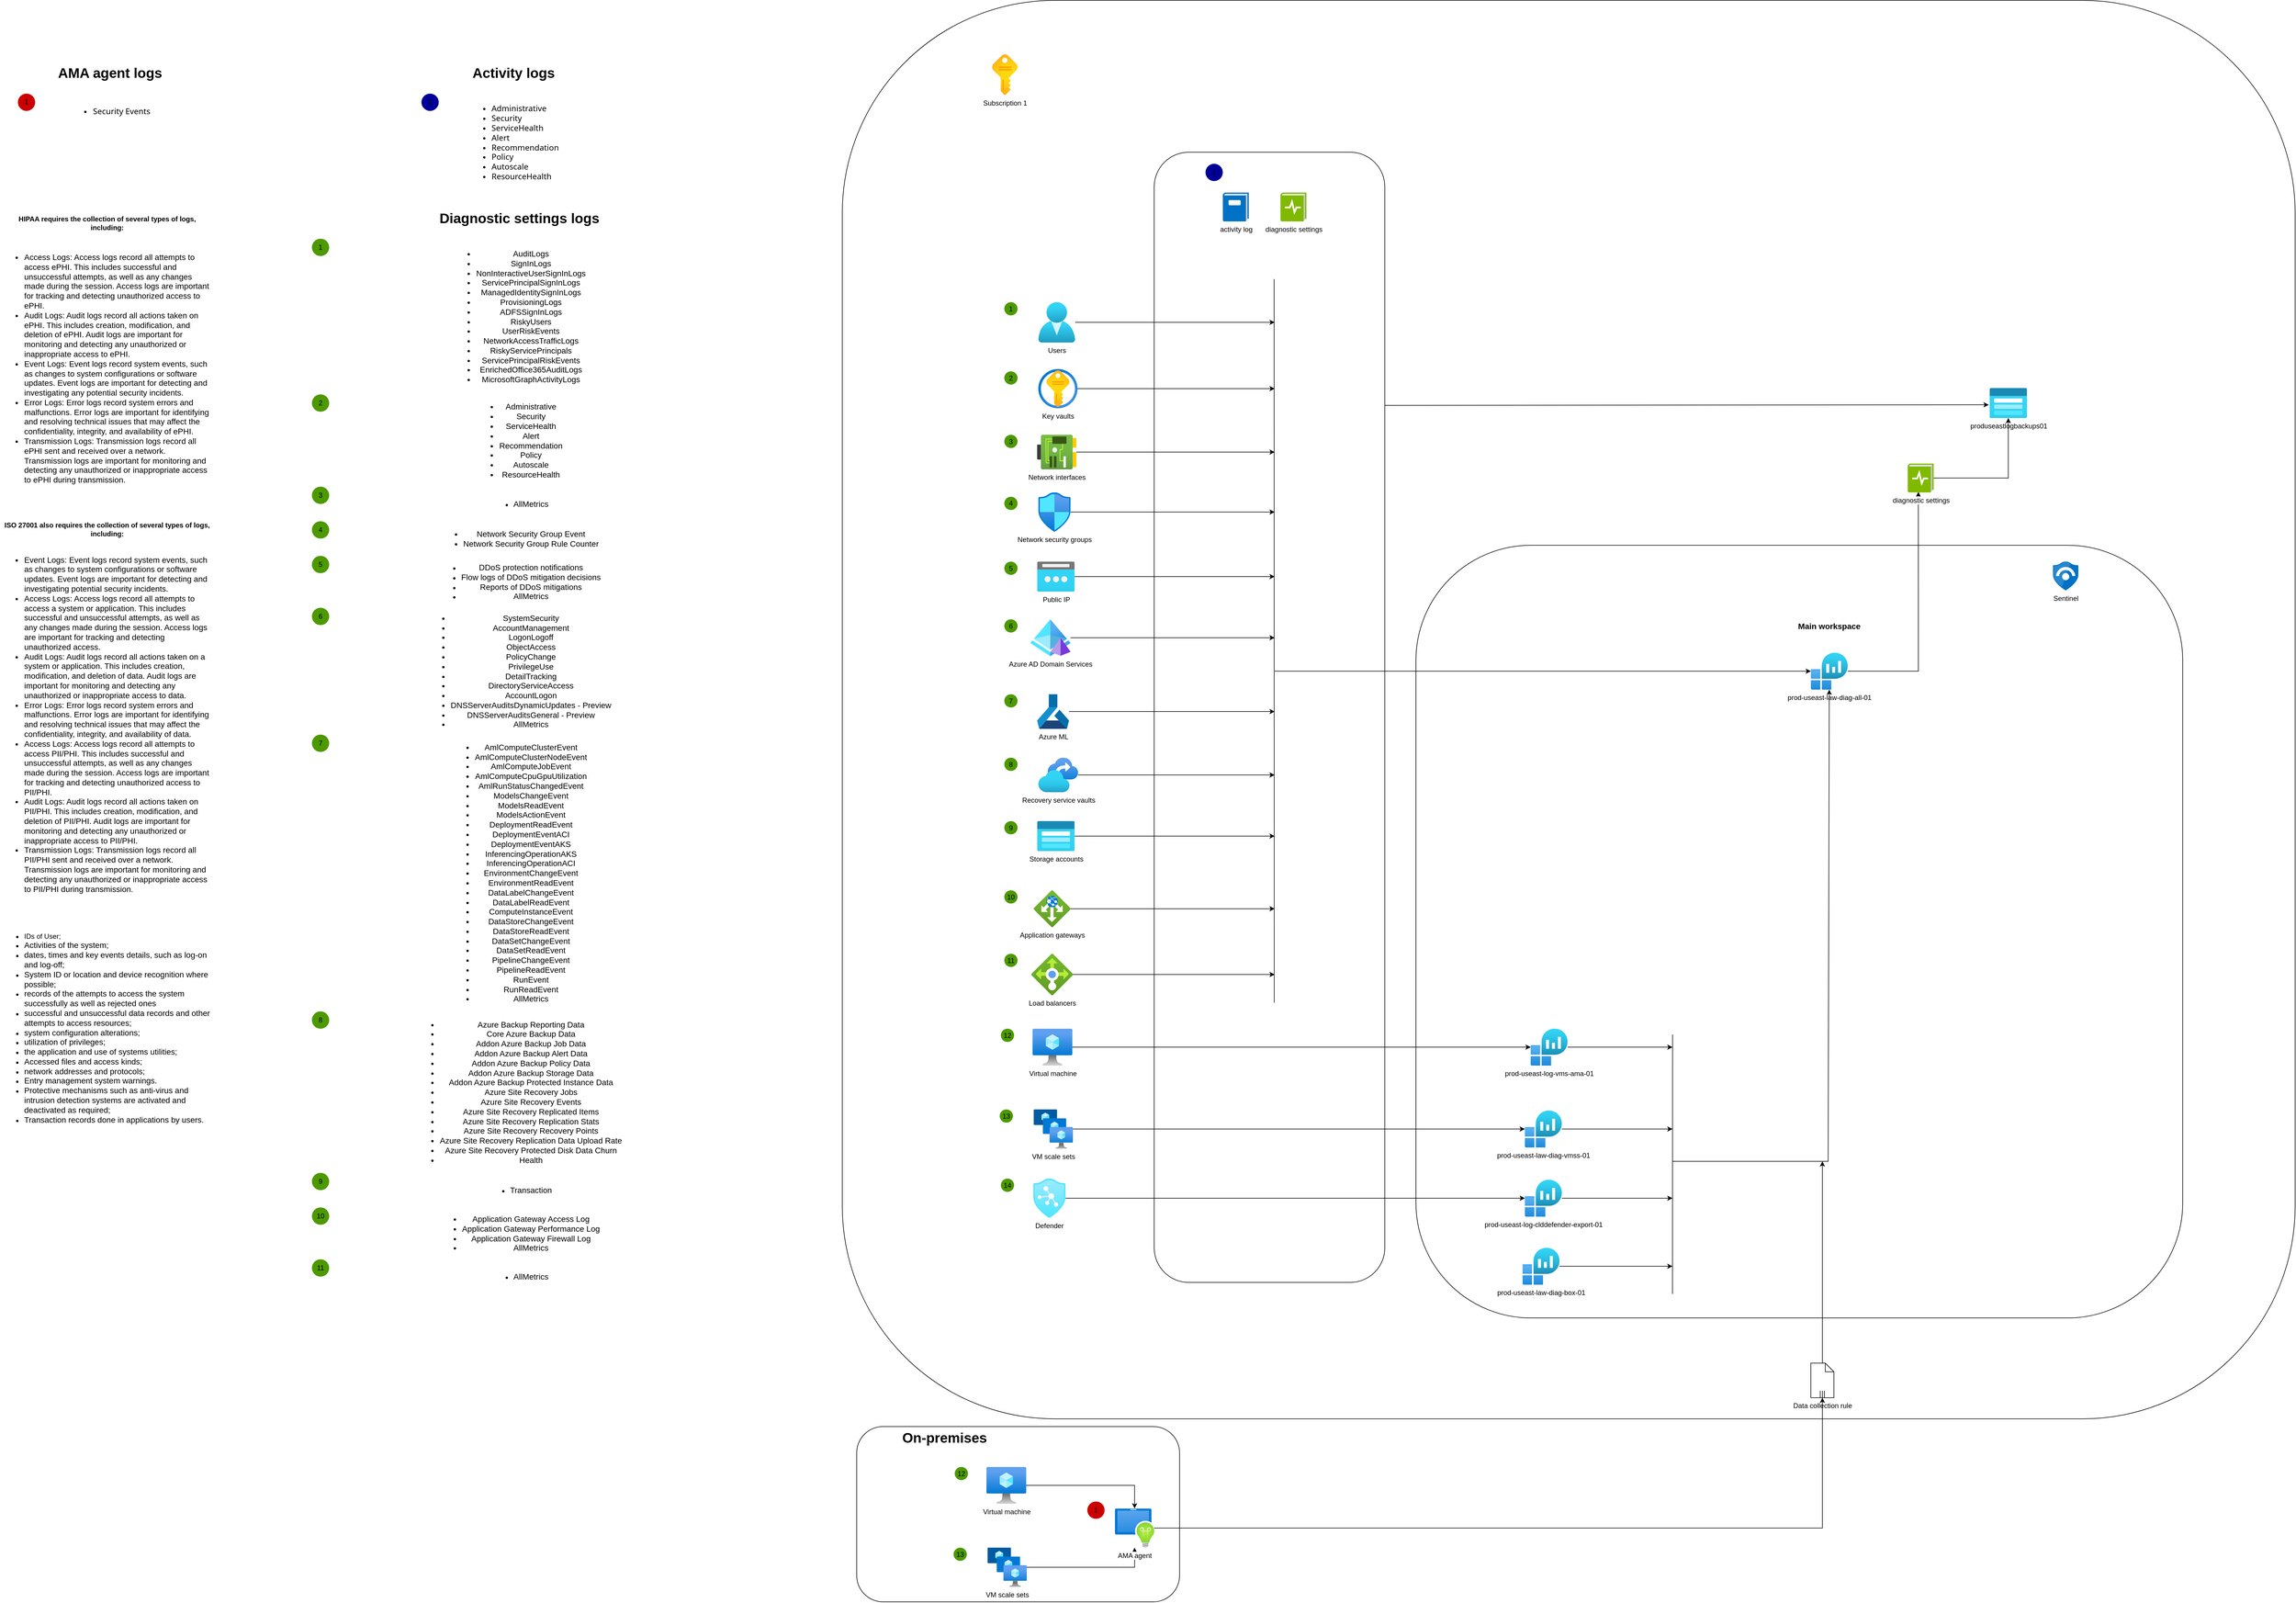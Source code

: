 <mxfile compressed="true" version="21.5.2" type="github"><diagram name="Page-1" id="dkmab9GLrClfwDP9RH8d"><mxGraphModel dx="9651" dy="5359" grid="1" gridSize="10" guides="1" tooltips="1" connect="1" arrows="1" fold="1" page="1" pageScale="1" pageWidth="827" pageHeight="1169" math="0" shadow="0"><root><mxCell id="0"/><mxCell id="1" parent="0"/><mxCell id="lK_kKArGwj4I3FMrGu4r-29" value="" style="rounded=1;whiteSpace=wrap;html=1;labelBackgroundColor=default;" parent="1" vertex="1"><mxGeometry x="-630" y="-643.33" width="2520" height="2460" as="geometry"/></mxCell><mxCell id="YYMGJmgsyo3d97nf6pvL-22" value="" style="rounded=1;whiteSpace=wrap;html=1;labelBackgroundColor=default;" vertex="1" parent="1"><mxGeometry x="-89" y="-380" width="400" height="1960" as="geometry"/></mxCell><mxCell id="YYMGJmgsyo3d97nf6pvL-21" value="" style="rounded=1;whiteSpace=wrap;html=1;labelBackgroundColor=default;" vertex="1" parent="1"><mxGeometry x="365" y="301.67" width="1330" height="1340" as="geometry"/></mxCell><mxCell id="X6pGdibxIXQgzbIz9SDd-47" value="" style="rounded=1;whiteSpace=wrap;html=1;labelBackgroundColor=default;" parent="1" vertex="1"><mxGeometry x="-605" y="1830" width="560" height="304" as="geometry"/></mxCell><mxCell id="X6pGdibxIXQgzbIz9SDd-61" value="" style="rounded=0;whiteSpace=wrap;html=1;strokeColor=#FFFFFF;labelBackgroundColor=default;" parent="1" vertex="1"><mxGeometry x="-2090" y="251.67" width="370" height="670" as="geometry"/></mxCell><mxCell id="X6pGdibxIXQgzbIz9SDd-63" value="&lt;ul style=&quot;text-align: start; outline: none !important; font-size: 14px;&quot; class=&quot;&quot; data-bind=&quot;foreach: data.availableCategories, visible: data.summaryOptions.isShoeBoxV2()&quot;&gt;&lt;li style=&quot;outline: none !important;&quot;&gt;&lt;span style=&quot;background-color: initial;&quot;&gt;Event Logs: Event logs record system events, such as changes to system configurations or software updates. Event logs are important for detecting and investigating potential security incidents.&lt;/span&gt;&lt;br&gt;&lt;/li&gt;&lt;li style=&quot;outline: none !important;&quot;&gt;&lt;span style=&quot;&quot;&gt;Access Logs: Access logs record all attempts to access a system or application. This includes successful and unsuccessful attempts, as well as any changes made during the session. Access logs are important for tracking and detecting unauthorized access.&lt;/span&gt;&lt;/li&gt;&lt;li style=&quot;outline: none !important;&quot;&gt;&lt;span style=&quot;&quot;&gt;Audit Logs: Audit logs record all actions taken on a system or application. This includes creation, modification, and deletion of data. Audit logs are important for monitoring and detecting any unauthorized or inappropriate access to data.&lt;/span&gt;&lt;/li&gt;&lt;li style=&quot;outline: none !important;&quot;&gt;&lt;span style=&quot;&quot;&gt;Error Logs: Error logs record system errors and malfunctions. Error logs are important for identifying and resolving technical issues that may affect the confidentiality, integrity, and availability of data.&lt;/span&gt;&lt;/li&gt;&lt;li style=&quot;outline: none !important;&quot;&gt;&lt;span style=&quot;&quot;&gt;Access Logs: Access logs record all attempts to access PII/PHI. This includes successful and unsuccessful attempts, as well as any changes made during the session. Access logs are important for tracking and detecting unauthorized access to PII/PHI.&lt;/span&gt;&lt;/li&gt;&lt;li style=&quot;outline: none !important;&quot;&gt;&lt;span style=&quot;&quot;&gt;Audit Logs: Audit logs record all actions taken on PII/PHI. This includes creation, modification, and deletion of PII/PHI. Audit logs are important for monitoring and detecting any unauthorized or inappropriate access to PII/PHI.&lt;/span&gt;&lt;/li&gt;&lt;li style=&quot;outline: none !important;&quot;&gt;&lt;span style=&quot;&quot;&gt;Transmission Logs: Transmission logs record all PII/PHI sent and received over a network. Transmission logs are important for monitoring and detecting any unauthorized or inappropriate access to PII/PHI during transmission.&lt;/span&gt;&lt;/li&gt;&lt;/ul&gt;" style="text;html=1;strokeColor=none;fillColor=none;align=center;verticalAlign=middle;whiteSpace=wrap;rounded=0;labelBackgroundColor=none;fontColor=default;" parent="1" vertex="1"><mxGeometry x="-2090" y="301.67" width="370" height="620" as="geometry"/></mxCell><mxCell id="X6pGdibxIXQgzbIz9SDd-66" value="" style="rounded=0;whiteSpace=wrap;html=1;strokeColor=#FFFFFF;labelBackgroundColor=default;" parent="1" vertex="1"><mxGeometry x="-2090" y="941.67" width="370" height="380" as="geometry"/></mxCell><mxCell id="X6pGdibxIXQgzbIz9SDd-68" value="&lt;div style=&quot;text-align: left;&quot;&gt;&lt;br&gt;&lt;/div&gt;&lt;ul style=&quot;text-align: start; outline: none !important;&quot; class=&quot;&quot; data-bind=&quot;foreach: data.availableCategories, visible: data.summaryOptions.isShoeBoxV2()&quot;&gt;&lt;li style=&quot;outline: none !important;&quot;&gt;IDs of User;&lt;/li&gt;&lt;li style=&quot;outline: none !important;&quot;&gt;&lt;span style=&quot;font-size: 14px;&quot;&gt;Activities of the system;&lt;/span&gt;&lt;/li&gt;&lt;li style=&quot;outline: none !important;&quot;&gt;&lt;span style=&quot;font-size: 14px;&quot;&gt;dates, times and key events details, such as log-on and log-off;&lt;/span&gt;&lt;/li&gt;&lt;li style=&quot;outline: none !important;&quot;&gt;&lt;span style=&quot;font-size: 14px;&quot;&gt;System ID or location and device recognition where possible;&lt;/span&gt;&lt;/li&gt;&lt;li style=&quot;outline: none !important;&quot;&gt;&lt;span style=&quot;font-size: 14px;&quot;&gt;records of the attempts to access the system successfully as well as rejected ones&lt;/span&gt;&lt;/li&gt;&lt;li style=&quot;outline: none !important;&quot;&gt;&lt;span style=&quot;font-size: 14px;&quot;&gt;successful and unsuccessful data records and other attempts to access resources;&lt;/span&gt;&lt;/li&gt;&lt;li style=&quot;outline: none !important;&quot;&gt;&lt;span style=&quot;font-size: 14px;&quot;&gt;system configuration alterations;&lt;/span&gt;&lt;/li&gt;&lt;li style=&quot;outline: none !important;&quot;&gt;&lt;span style=&quot;font-size: 14px;&quot;&gt;utilization of privileges;&lt;/span&gt;&lt;/li&gt;&lt;li style=&quot;outline: none !important;&quot;&gt;&lt;span style=&quot;font-size: 14px;&quot;&gt;the application and use of systems utilities;&lt;/span&gt;&lt;/li&gt;&lt;li style=&quot;outline: none !important;&quot;&gt;&lt;span style=&quot;font-size: 14px;&quot;&gt;Accessed files and access kinds;&lt;/span&gt;&lt;/li&gt;&lt;li style=&quot;outline: none !important;&quot;&gt;&lt;span style=&quot;font-size: 14px;&quot;&gt;network addresses and protocols;&lt;/span&gt;&lt;/li&gt;&lt;li style=&quot;outline: none !important;&quot;&gt;&lt;span style=&quot;font-size: 14px;&quot;&gt;Entry management system warnings.&lt;/span&gt;&lt;/li&gt;&lt;li style=&quot;outline: none !important;&quot;&gt;&lt;span style=&quot;font-size: 14px;&quot;&gt;Protective mechanisms such as anti-virus and intrusion detection systems are activated and deactivated as required;&lt;/span&gt;&lt;/li&gt;&lt;li style=&quot;outline: none !important;&quot;&gt;&lt;span style=&quot;font-size: 14px;&quot;&gt;Transaction records done in applications by users.&lt;/span&gt;&lt;/li&gt;&lt;/ul&gt;" style="text;html=1;strokeColor=none;fillColor=none;align=center;verticalAlign=middle;whiteSpace=wrap;rounded=0;labelBackgroundColor=none;fontColor=default;" parent="1" vertex="1"><mxGeometry x="-2090" y="941.67" width="370" height="380" as="geometry"/></mxCell><mxCell id="YYMGJmgsyo3d97nf6pvL-27" style="edgeStyle=orthogonalEdgeStyle;rounded=0;orthogonalLoop=1;jettySize=auto;html=1;" edge="1" parent="1" source="lK_kKArGwj4I3FMrGu4r-1"><mxGeometry relative="1" as="geometry"><mxPoint x="810" y="1314" as="targetPoint"/></mxGeometry></mxCell><mxCell id="lK_kKArGwj4I3FMrGu4r-1" value="prod-useast-law-diag-vmss-01" style="image;aspect=fixed;html=1;points=[];align=center;fontSize=12;image=img/lib/azure2/analytics/Log_Analytics_Workspaces.svg;" parent="1" vertex="1"><mxGeometry x="554" y="1282" width="64" height="64" as="geometry"/></mxCell><mxCell id="YYMGJmgsyo3d97nf6pvL-29" style="edgeStyle=orthogonalEdgeStyle;rounded=0;orthogonalLoop=1;jettySize=auto;html=1;" edge="1" parent="1" source="lK_kKArGwj4I3FMrGu4r-2"><mxGeometry relative="1" as="geometry"><mxPoint x="810" y="1552.0" as="targetPoint"/></mxGeometry></mxCell><mxCell id="lK_kKArGwj4I3FMrGu4r-2" value="prod-useast-law-diag-box-01" style="image;aspect=fixed;html=1;points=[];align=center;fontSize=12;image=img/lib/azure2/analytics/Log_Analytics_Workspaces.svg;" parent="1" vertex="1"><mxGeometry x="550" y="1520" width="64" height="64" as="geometry"/></mxCell><mxCell id="YYMGJmgsyo3d97nf6pvL-47" style="edgeStyle=orthogonalEdgeStyle;rounded=0;orthogonalLoop=1;jettySize=auto;html=1;entryX=0.41;entryY=0.98;entryDx=0;entryDy=0;entryPerimeter=0;" edge="1" parent="1" source="lK_kKArGwj4I3FMrGu4r-3" target="lK_kKArGwj4I3FMrGu4r-12"><mxGeometry relative="1" as="geometry"/></mxCell><mxCell id="lK_kKArGwj4I3FMrGu4r-3" value="prod-useast-law-diag-all-01" style="image;aspect=fixed;html=1;points=[];align=center;fontSize=12;image=img/lib/azure2/analytics/Log_Analytics_Workspaces.svg;" parent="1" vertex="1"><mxGeometry x="1050" y="488" width="64" height="64" as="geometry"/></mxCell><mxCell id="YYMGJmgsyo3d97nf6pvL-28" style="edgeStyle=orthogonalEdgeStyle;rounded=0;orthogonalLoop=1;jettySize=auto;html=1;" edge="1" parent="1" source="lK_kKArGwj4I3FMrGu4r-4"><mxGeometry relative="1" as="geometry"><mxPoint x="810" y="1434" as="targetPoint"/></mxGeometry></mxCell><mxCell id="lK_kKArGwj4I3FMrGu4r-4" value="prod-useast-log-clddefender-export-01" style="image;aspect=fixed;html=1;points=[];align=center;fontSize=12;image=img/lib/azure2/analytics/Log_Analytics_Workspaces.svg;" parent="1" vertex="1"><mxGeometry x="554" y="1402" width="64" height="64" as="geometry"/></mxCell><mxCell id="YYMGJmgsyo3d97nf6pvL-26" style="edgeStyle=orthogonalEdgeStyle;rounded=0;orthogonalLoop=1;jettySize=auto;html=1;" edge="1" parent="1" source="lK_kKArGwj4I3FMrGu4r-10"><mxGeometry relative="1" as="geometry"><mxPoint x="810" y="1172" as="targetPoint"/></mxGeometry></mxCell><mxCell id="lK_kKArGwj4I3FMrGu4r-10" value="prod-useast-log-vms-ama-01" style="image;aspect=fixed;html=1;points=[];align=center;fontSize=12;image=img/lib/azure2/analytics/Log_Analytics_Workspaces.svg;" parent="1" vertex="1"><mxGeometry x="564" y="1140" width="64" height="64" as="geometry"/></mxCell><mxCell id="lK_kKArGwj4I3FMrGu4r-11" value="produseastlogbackups01" style="image;aspect=fixed;html=1;points=[];align=center;fontSize=12;image=img/lib/azure2/storage/Storage_Accounts_Classic.svg;" parent="1" vertex="1"><mxGeometry x="1360" y="29" width="65" height="52" as="geometry"/></mxCell><mxCell id="YYMGJmgsyo3d97nf6pvL-48" style="edgeStyle=orthogonalEdgeStyle;rounded=0;orthogonalLoop=1;jettySize=auto;html=1;" edge="1" parent="1" source="lK_kKArGwj4I3FMrGu4r-12" target="lK_kKArGwj4I3FMrGu4r-11"><mxGeometry relative="1" as="geometry"/></mxCell><mxCell id="lK_kKArGwj4I3FMrGu4r-12" value="diagnostic settings" style="image;sketch=0;aspect=fixed;html=1;points=[];align=center;fontSize=12;image=img/lib/mscae/LogDiagnostics.svg;" parent="1" vertex="1"><mxGeometry x="1218" y="160" width="45" height="50" as="geometry"/></mxCell><mxCell id="lK_kKArGwj4I3FMrGu4r-13" value="diagnostic settings" style="image;sketch=0;aspect=fixed;html=1;points=[];align=center;fontSize=12;image=img/lib/mscae/LogDiagnostics.svg;" parent="1" vertex="1"><mxGeometry x="130" y="-310" width="45" height="50" as="geometry"/></mxCell><mxCell id="lK_kKArGwj4I3FMrGu4r-14" value="activity log" style="image;sketch=0;aspect=fixed;html=1;points=[];align=center;fontSize=12;image=img/lib/mscae/Log.svg;" parent="1" vertex="1"><mxGeometry x="30" y="-310" width="45" height="50" as="geometry"/></mxCell><mxCell id="lK_kKArGwj4I3FMrGu4r-15" value="Sentinel" style="image;sketch=0;aspect=fixed;html=1;points=[];align=center;fontSize=12;image=img/lib/mscae/Azure_Sentinel.svg;" parent="1" vertex="1"><mxGeometry x="1470" y="330" width="44" height="50" as="geometry"/></mxCell><mxCell id="YYMGJmgsyo3d97nf6pvL-33" style="edgeStyle=orthogonalEdgeStyle;rounded=0;orthogonalLoop=1;jettySize=auto;html=1;" edge="1" parent="1" source="lK_kKArGwj4I3FMrGu4r-16"><mxGeometry relative="1" as="geometry"><mxPoint x="120" y="-85" as="targetPoint"/></mxGeometry></mxCell><mxCell id="lK_kKArGwj4I3FMrGu4r-16" value="Users" style="image;aspect=fixed;html=1;points=[];align=center;fontSize=12;image=img/lib/azure2/identity/Users.svg;" parent="1" vertex="1"><mxGeometry x="-290" y="-120" width="64" height="70" as="geometry"/></mxCell><mxCell id="YYMGJmgsyo3d97nf6pvL-34" style="edgeStyle=orthogonalEdgeStyle;rounded=0;orthogonalLoop=1;jettySize=auto;html=1;" edge="1" parent="1" source="lK_kKArGwj4I3FMrGu4r-17"><mxGeometry relative="1" as="geometry"><mxPoint x="120" y="30" as="targetPoint"/></mxGeometry></mxCell><mxCell id="lK_kKArGwj4I3FMrGu4r-17" value="Key vaults" style="image;aspect=fixed;html=1;points=[];align=center;fontSize=12;image=img/lib/azure2/security/Key_Vaults.svg;" parent="1" vertex="1"><mxGeometry x="-290" y="-4" width="68" height="68" as="geometry"/></mxCell><mxCell id="YYMGJmgsyo3d97nf6pvL-35" style="edgeStyle=orthogonalEdgeStyle;rounded=0;orthogonalLoop=1;jettySize=auto;html=1;" edge="1" parent="1" source="lK_kKArGwj4I3FMrGu4r-18"><mxGeometry relative="1" as="geometry"><mxPoint x="120" y="140" as="targetPoint"/></mxGeometry></mxCell><mxCell id="lK_kKArGwj4I3FMrGu4r-18" value="Network interfaces" style="image;aspect=fixed;html=1;points=[];align=center;fontSize=12;image=img/lib/azure2/networking/Network_Interfaces.svg;" parent="1" vertex="1"><mxGeometry x="-292" y="110" width="68" height="60" as="geometry"/></mxCell><mxCell id="YYMGJmgsyo3d97nf6pvL-36" style="edgeStyle=orthogonalEdgeStyle;rounded=0;orthogonalLoop=1;jettySize=auto;html=1;" edge="1" parent="1" source="lK_kKArGwj4I3FMrGu4r-19"><mxGeometry relative="1" as="geometry"><mxPoint x="120" y="244" as="targetPoint"/></mxGeometry></mxCell><mxCell id="lK_kKArGwj4I3FMrGu4r-19" value="Network security groups" style="image;aspect=fixed;html=1;points=[];align=center;fontSize=12;image=img/lib/azure2/networking/Network_Security_Groups.svg;" parent="1" vertex="1"><mxGeometry x="-290" y="210" width="56.0" height="68" as="geometry"/></mxCell><mxCell id="YYMGJmgsyo3d97nf6pvL-37" style="edgeStyle=orthogonalEdgeStyle;rounded=0;orthogonalLoop=1;jettySize=auto;html=1;" edge="1" parent="1" source="lK_kKArGwj4I3FMrGu4r-20"><mxGeometry relative="1" as="geometry"><mxPoint x="120" y="356" as="targetPoint"/></mxGeometry></mxCell><mxCell id="lK_kKArGwj4I3FMrGu4r-20" value="Public IP" style="image;aspect=fixed;html=1;points=[];align=center;fontSize=12;image=img/lib/azure2/networking/Public_IP_Addresses.svg;" parent="1" vertex="1"><mxGeometry x="-292" y="330" width="65" height="52" as="geometry"/></mxCell><mxCell id="YYMGJmgsyo3d97nf6pvL-7" style="edgeStyle=orthogonalEdgeStyle;rounded=0;orthogonalLoop=1;jettySize=auto;html=1;" edge="1" parent="1" source="lK_kKArGwj4I3FMrGu4r-21" target="X6pGdibxIXQgzbIz9SDd-46"><mxGeometry relative="1" as="geometry"><Array as="points"><mxPoint x="-123" y="2074"/></Array></mxGeometry></mxCell><mxCell id="lK_kKArGwj4I3FMrGu4r-21" value="VM scale sets" style="image;aspect=fixed;html=1;points=[];align=center;fontSize=12;image=img/lib/azure2/compute/VM_Scale_Sets.svg;" parent="1" vertex="1"><mxGeometry x="-378" y="2040" width="68" height="68" as="geometry"/></mxCell><mxCell id="YYMGJmgsyo3d97nf6pvL-39" style="edgeStyle=orthogonalEdgeStyle;rounded=0;orthogonalLoop=1;jettySize=auto;html=1;" edge="1" parent="1" source="lK_kKArGwj4I3FMrGu4r-22"><mxGeometry relative="1" as="geometry"><mxPoint x="120" y="590" as="targetPoint"/></mxGeometry></mxCell><mxCell id="lK_kKArGwj4I3FMrGu4r-22" value="Azure ML" style="image;sketch=0;aspect=fixed;html=1;points=[];align=center;fontSize=12;image=img/lib/mscae/Machine_Learning_Service_Workspaces.svg;" parent="1" vertex="1"><mxGeometry x="-292" y="560" width="55.2" height="60" as="geometry"/></mxCell><mxCell id="YYMGJmgsyo3d97nf6pvL-40" style="edgeStyle=orthogonalEdgeStyle;rounded=0;orthogonalLoop=1;jettySize=auto;html=1;" edge="1" parent="1" source="lK_kKArGwj4I3FMrGu4r-23"><mxGeometry relative="1" as="geometry"><mxPoint x="120" y="700" as="targetPoint"/></mxGeometry></mxCell><mxCell id="lK_kKArGwj4I3FMrGu4r-23" value="Recovery service vaults" style="image;aspect=fixed;html=1;points=[];align=center;fontSize=12;image=img/lib/azure2/management_governance/Recovery_Services_Vaults.svg;" parent="1" vertex="1"><mxGeometry x="-290" y="670" width="69" height="60" as="geometry"/></mxCell><mxCell id="YYMGJmgsyo3d97nf6pvL-41" style="edgeStyle=orthogonalEdgeStyle;rounded=0;orthogonalLoop=1;jettySize=auto;html=1;" edge="1" parent="1" source="lK_kKArGwj4I3FMrGu4r-24"><mxGeometry relative="1" as="geometry"><mxPoint x="120" y="806" as="targetPoint"/></mxGeometry></mxCell><mxCell id="lK_kKArGwj4I3FMrGu4r-24" value="Storage accounts" style="image;aspect=fixed;html=1;points=[];align=center;fontSize=12;image=img/lib/azure2/storage/Storage_Accounts_Classic.svg;" parent="1" vertex="1"><mxGeometry x="-292" y="780" width="65" height="52" as="geometry"/></mxCell><mxCell id="YYMGJmgsyo3d97nf6pvL-42" style="edgeStyle=orthogonalEdgeStyle;rounded=0;orthogonalLoop=1;jettySize=auto;html=1;" edge="1" parent="1" source="lK_kKArGwj4I3FMrGu4r-25"><mxGeometry relative="1" as="geometry"><mxPoint x="120" y="932" as="targetPoint"/></mxGeometry></mxCell><mxCell id="lK_kKArGwj4I3FMrGu4r-25" value="Application gateways" style="image;aspect=fixed;html=1;points=[];align=center;fontSize=12;image=img/lib/azure2/networking/Application_Gateways.svg;" parent="1" vertex="1"><mxGeometry x="-298" y="900" width="64" height="64" as="geometry"/></mxCell><mxCell id="YYMGJmgsyo3d97nf6pvL-6" style="edgeStyle=orthogonalEdgeStyle;rounded=0;orthogonalLoop=1;jettySize=auto;html=1;" edge="1" parent="1" source="lK_kKArGwj4I3FMrGu4r-26" target="X6pGdibxIXQgzbIz9SDd-46"><mxGeometry relative="1" as="geometry"/></mxCell><mxCell id="lK_kKArGwj4I3FMrGu4r-26" value="Virtual machine" style="image;aspect=fixed;html=1;points=[];align=center;fontSize=12;image=img/lib/azure2/compute/Virtual_Machine.svg;" parent="1" vertex="1"><mxGeometry x="-380" y="1900" width="69" height="64" as="geometry"/></mxCell><mxCell id="lK_kKArGwj4I3FMrGu4r-28" value="Subscription 1" style="image;aspect=fixed;html=1;points=[];align=center;fontSize=12;image=img/lib/azure2/general/Subscriptions.svg;" parent="1" vertex="1"><mxGeometry x="-370" y="-550" width="44" height="71" as="geometry"/></mxCell><mxCell id="WbE1LeyKp8yqfBWYO2oa-1" value="" style="rounded=0;whiteSpace=wrap;html=1;strokeColor=#FFFFFF;labelBackgroundColor=default;" parent="1" vertex="1"><mxGeometry x="-1550" y="-280" width="720" height="1880" as="geometry"/></mxCell><mxCell id="WbE1LeyKp8yqfBWYO2oa-4" value="&lt;b&gt;&lt;font style=&quot;font-size: 24px;&quot;&gt;Diagnostic settings logs&lt;/font&gt;&lt;/b&gt;" style="text;html=1;strokeColor=none;fillColor=none;align=center;verticalAlign=middle;whiteSpace=wrap;rounded=0;strokeWidth=8;" parent="1" vertex="1"><mxGeometry x="-1550" y="-280" width="720" height="30" as="geometry"/></mxCell><mxCell id="WbE1LeyKp8yqfBWYO2oa-7" value="&lt;ul style=&quot;outline: none !important; font-size: 14px;&quot; class=&quot;&quot; data-bind=&quot;foreach: data.availableCategories, visible: data.summaryOptions.isShoeBoxV2()&quot;&gt;&lt;li style=&quot;font-weight: inherit; outline: none !important;&quot;&gt;&lt;font style=&quot;font-size: 14px;&quot;&gt;AuditLogs&lt;/font&gt;&lt;/li&gt;&lt;li style=&quot;font-weight: inherit; outline: none !important;&quot;&gt;&lt;span style=&quot;font-weight: inherit; outline: none !important;&quot; data-bind=&quot;text: localizedValue&quot;&gt;&lt;font style=&quot;font-size: 14px;&quot;&gt;SignInLogs&lt;/font&gt;&lt;/span&gt;&lt;/li&gt;&lt;li style=&quot;font-weight: inherit; outline: none !important;&quot;&gt;&lt;span style=&quot;font-weight: inherit; outline: none !important;&quot; data-bind=&quot;text: localizedValue&quot;&gt;&lt;font style=&quot;font-size: 14px;&quot;&gt;NonInteractiveUserSignInLogs&lt;/font&gt;&lt;/span&gt;&lt;/li&gt;&lt;li style=&quot;font-weight: inherit; outline: none !important;&quot;&gt;&lt;span style=&quot;font-weight: inherit; outline: none !important;&quot; data-bind=&quot;text: localizedValue&quot;&gt;&lt;font style=&quot;font-size: 14px;&quot;&gt;ServicePrincipalSignInLogs&lt;/font&gt;&lt;/span&gt;&lt;/li&gt;&lt;li style=&quot;font-weight: inherit; outline: none !important;&quot;&gt;&lt;span style=&quot;font-weight: inherit; outline: none !important;&quot; data-bind=&quot;text: localizedValue&quot;&gt;&lt;font style=&quot;font-size: 14px;&quot;&gt;ManagedIdentitySignInLogs&lt;/font&gt;&lt;/span&gt;&lt;/li&gt;&lt;li style=&quot;font-weight: inherit; outline: none !important;&quot;&gt;&lt;span style=&quot;font-weight: inherit; outline: none !important;&quot; data-bind=&quot;text: localizedValue&quot;&gt;&lt;font style=&quot;font-size: 14px;&quot;&gt;ProvisioningLogs&lt;/font&gt;&lt;/span&gt;&lt;/li&gt;&lt;li style=&quot;font-weight: inherit; outline: none !important;&quot;&gt;&lt;span style=&quot;font-weight: inherit; outline: none !important;&quot; data-bind=&quot;text: localizedValue&quot;&gt;&lt;font style=&quot;font-size: 14px;&quot;&gt;ADFSSignInLogs&lt;/font&gt;&lt;/span&gt;&lt;/li&gt;&lt;li style=&quot;font-weight: inherit; outline: none !important;&quot;&gt;&lt;span style=&quot;font-weight: inherit; outline: none !important;&quot; data-bind=&quot;text: localizedValue&quot;&gt;&lt;font style=&quot;font-size: 14px;&quot;&gt;RiskyUsers&lt;/font&gt;&lt;/span&gt;&lt;/li&gt;&lt;li style=&quot;font-weight: inherit; outline: none !important;&quot;&gt;&lt;span style=&quot;font-weight: inherit; outline: none !important;&quot; data-bind=&quot;text: localizedValue&quot;&gt;&lt;font style=&quot;font-size: 14px;&quot;&gt;UserRiskEvents&lt;/font&gt;&lt;/span&gt;&lt;/li&gt;&lt;li style=&quot;font-weight: inherit; outline: none !important;&quot;&gt;&lt;span style=&quot;font-weight: inherit; outline: none !important;&quot; data-bind=&quot;text: localizedValue&quot;&gt;&lt;font style=&quot;font-size: 14px;&quot;&gt;NetworkAccessTrafficLogs&lt;/font&gt;&lt;/span&gt;&lt;/li&gt;&lt;li style=&quot;font-weight: inherit; outline: none !important;&quot;&gt;&lt;span style=&quot;font-weight: inherit; outline: none !important;&quot; data-bind=&quot;text: localizedValue&quot;&gt;&lt;font style=&quot;font-size: 14px;&quot;&gt;RiskyServicePrincipals&lt;/font&gt;&lt;/span&gt;&lt;/li&gt;&lt;li style=&quot;font-weight: inherit; outline: none !important;&quot;&gt;&lt;span style=&quot;font-weight: inherit; outline: none !important;&quot; data-bind=&quot;text: localizedValue&quot;&gt;&lt;font style=&quot;font-size: 14px;&quot;&gt;ServicePrincipalRiskEvents&lt;/font&gt;&lt;/span&gt;&lt;/li&gt;&lt;li style=&quot;font-weight: inherit; outline: none !important;&quot;&gt;&lt;span style=&quot;font-weight: inherit; outline: none !important;&quot; data-bind=&quot;text: localizedValue&quot;&gt;&lt;font style=&quot;font-size: 14px;&quot;&gt;EnrichedOffice365AuditLogs&lt;/font&gt;&lt;/span&gt;&lt;/li&gt;&lt;li style=&quot;font-weight: inherit; outline: none !important;&quot;&gt;&lt;span style=&quot;font-weight: inherit; outline: none !important;&quot; data-bind=&quot;text: localizedValue&quot;&gt;&lt;font style=&quot;font-size: 14px;&quot;&gt;MicrosoftGraphActivityLogs&lt;/font&gt;&lt;/span&gt;&lt;/li&gt;&lt;/ul&gt;" style="text;html=1;strokeColor=none;fillColor=none;align=center;verticalAlign=middle;whiteSpace=wrap;rounded=0;labelBackgroundColor=none;fontColor=default;" parent="1" vertex="1"><mxGeometry x="-1550" y="-230" width="720" height="270" as="geometry"/></mxCell><mxCell id="YYMGJmgsyo3d97nf6pvL-38" style="edgeStyle=orthogonalEdgeStyle;rounded=0;orthogonalLoop=1;jettySize=auto;html=1;" edge="1" parent="1" source="X6pGdibxIXQgzbIz9SDd-1"><mxGeometry relative="1" as="geometry"><mxPoint x="120" y="462" as="targetPoint"/></mxGeometry></mxCell><mxCell id="X6pGdibxIXQgzbIz9SDd-1" value="Azure AD Domain Services" style="image;aspect=fixed;html=1;points=[];align=center;fontSize=12;image=img/lib/azure2/identity/Azure_AD_Domain_Services.svg;" parent="1" vertex="1"><mxGeometry x="-304" y="430" width="70" height="64" as="geometry"/></mxCell><mxCell id="X6pGdibxIXQgzbIz9SDd-2" value="1" style="ellipse;whiteSpace=wrap;html=1;aspect=fixed;fillColor=#4D9900;strokeColor=none;labelBackgroundColor=none;" parent="1" vertex="1"><mxGeometry x="-349" y="-120" width="23" height="23" as="geometry"/></mxCell><mxCell id="X6pGdibxIXQgzbIz9SDd-3" value="2" style="ellipse;whiteSpace=wrap;html=1;aspect=fixed;fillColor=#4D9900;strokeColor=none;labelBackgroundColor=none;" parent="1" vertex="1"><mxGeometry x="-349" width="23" height="23" as="geometry"/></mxCell><mxCell id="X6pGdibxIXQgzbIz9SDd-4" value="3" style="ellipse;whiteSpace=wrap;html=1;aspect=fixed;fillColor=#4D9900;strokeColor=none;labelBackgroundColor=none;" parent="1" vertex="1"><mxGeometry x="-349" y="110" width="23" height="23" as="geometry"/></mxCell><mxCell id="X6pGdibxIXQgzbIz9SDd-5" value="4" style="ellipse;whiteSpace=wrap;html=1;aspect=fixed;fillColor=#4D9900;strokeColor=none;labelBackgroundColor=none;" parent="1" vertex="1"><mxGeometry x="-349" y="217.5" width="23" height="23" as="geometry"/></mxCell><mxCell id="X6pGdibxIXQgzbIz9SDd-6" value="5" style="ellipse;whiteSpace=wrap;html=1;aspect=fixed;fillColor=#4D9900;strokeColor=none;labelBackgroundColor=none;" parent="1" vertex="1"><mxGeometry x="-349" y="330" width="23" height="23" as="geometry"/></mxCell><mxCell id="X6pGdibxIXQgzbIz9SDd-7" value="13" style="ellipse;whiteSpace=wrap;html=1;aspect=fixed;fillColor=#4D9900;strokeColor=none;labelBackgroundColor=none;" parent="1" vertex="1"><mxGeometry x="-437" y="2040" width="23" height="23" as="geometry"/></mxCell><mxCell id="X6pGdibxIXQgzbIz9SDd-8" value="7" style="ellipse;whiteSpace=wrap;html=1;aspect=fixed;fillColor=#4D9900;strokeColor=none;labelBackgroundColor=none;" parent="1" vertex="1"><mxGeometry x="-349" y="560" width="23" height="23" as="geometry"/></mxCell><mxCell id="X6pGdibxIXQgzbIz9SDd-9" value="8" style="ellipse;whiteSpace=wrap;html=1;aspect=fixed;fillColor=#4D9900;strokeColor=none;labelBackgroundColor=none;" parent="1" vertex="1"><mxGeometry x="-349" y="670" width="23" height="23" as="geometry"/></mxCell><mxCell id="X6pGdibxIXQgzbIz9SDd-10" value="9" style="ellipse;whiteSpace=wrap;html=1;aspect=fixed;fillColor=#4D9900;strokeColor=none;labelBackgroundColor=none;" parent="1" vertex="1"><mxGeometry x="-349" y="780" width="23" height="23" as="geometry"/></mxCell><mxCell id="X6pGdibxIXQgzbIz9SDd-11" value="10" style="ellipse;whiteSpace=wrap;html=1;aspect=fixed;fillColor=#4D9900;strokeColor=none;labelBackgroundColor=none;" parent="1" vertex="1"><mxGeometry x="-349" y="900" width="23" height="23" as="geometry"/></mxCell><mxCell id="X6pGdibxIXQgzbIz9SDd-12" value="12" style="ellipse;whiteSpace=wrap;html=1;aspect=fixed;fillColor=#4D9900;strokeColor=none;labelBackgroundColor=none;" parent="1" vertex="1"><mxGeometry x="-435" y="1900" width="23" height="23" as="geometry"/></mxCell><mxCell id="X6pGdibxIXQgzbIz9SDd-13" value="6" style="ellipse;whiteSpace=wrap;html=1;aspect=fixed;fillColor=#4D9900;strokeColor=none;labelBackgroundColor=none;" parent="1" vertex="1"><mxGeometry x="-349" y="430" width="23" height="23" as="geometry"/></mxCell><mxCell id="X6pGdibxIXQgzbIz9SDd-14" value="1" style="ellipse;whiteSpace=wrap;html=1;aspect=fixed;fillColor=#4D9900;strokeColor=none;labelBackgroundColor=none;align=center;" parent="1" vertex="1"><mxGeometry x="-1550" y="-230" width="30" height="30" as="geometry"/></mxCell><mxCell id="X6pGdibxIXQgzbIz9SDd-15" value="" style="rounded=0;whiteSpace=wrap;html=1;strokeColor=#FFFFFF;labelBackgroundColor=default;" parent="1" vertex="1"><mxGeometry x="-1360" y="-531.67" width="320" height="220" as="geometry"/></mxCell><mxCell id="X6pGdibxIXQgzbIz9SDd-16" value="&lt;b&gt;&lt;font style=&quot;font-size: 24px;&quot;&gt;Activity logs&lt;/font&gt;&lt;/b&gt;" style="text;html=1;strokeColor=none;fillColor=none;align=center;verticalAlign=middle;whiteSpace=wrap;rounded=0;strokeWidth=8;" parent="1" vertex="1"><mxGeometry x="-1360" y="-531.67" width="320" height="30" as="geometry"/></mxCell><mxCell id="X6pGdibxIXQgzbIz9SDd-17" value="&lt;ul style=&quot;text-align: start; font-size: 14px; outline: none !important;&quot; class=&quot;&quot; data-bind=&quot;foreach: data.availableCategories, visible: data.summaryOptions.isShoeBoxV2()&quot;&gt;&lt;li style=&quot;font-size: 14px; outline: none !important;&quot;&gt;&lt;font face=&quot;az_ea_font, Segoe UI, az_font, system-ui, -apple-system, BlinkMacSystemFont, Roboto, Oxygen, Ubuntu, Cantarell, Open Sans, Helvetica Neue, sans-serif&quot; style=&quot;font-size: 14px;&quot;&gt;Administrative&lt;/font&gt;&lt;/li&gt;&lt;li style=&quot;font-size: 14px; outline: none !important;&quot;&gt;&lt;font face=&quot;az_ea_font, Segoe UI, az_font, system-ui, -apple-system, BlinkMacSystemFont, Roboto, Oxygen, Ubuntu, Cantarell, Open Sans, Helvetica Neue, sans-serif&quot; style=&quot;font-size: 14px;&quot;&gt;&lt;span style=&quot;font-size: 14px;&quot;&gt;Security&lt;/span&gt;&lt;/font&gt;&lt;/li&gt;&lt;li style=&quot;font-size: 14px; outline: none !important;&quot;&gt;&lt;font face=&quot;az_ea_font, Segoe UI, az_font, system-ui, -apple-system, BlinkMacSystemFont, Roboto, Oxygen, Ubuntu, Cantarell, Open Sans, Helvetica Neue, sans-serif&quot; style=&quot;font-size: 14px;&quot;&gt;&lt;span style=&quot;font-size: 14px;&quot;&gt;ServiceHealth&lt;/span&gt;&lt;/font&gt;&lt;/li&gt;&lt;li style=&quot;font-size: 14px; outline: none !important;&quot;&gt;&lt;font style=&quot;font-size: 14px;&quot; face=&quot;az_ea_font, Segoe UI, az_font, system-ui, -apple-system, BlinkMacSystemFont, Roboto, Oxygen, Ubuntu, Cantarell, Open Sans, Helvetica Neue, sans-serif&quot;&gt;Alert&lt;/font&gt;&lt;/li&gt;&lt;li style=&quot;font-size: 14px; outline: none !important;&quot;&gt;&lt;font face=&quot;az_ea_font, Segoe UI, az_font, system-ui, -apple-system, BlinkMacSystemFont, Roboto, Oxygen, Ubuntu, Cantarell, Open Sans, Helvetica Neue, sans-serif&quot; style=&quot;font-size: 14px;&quot;&gt;&lt;span style=&quot;font-size: 14px;&quot;&gt;Recommendation&lt;/span&gt;&lt;/font&gt;&lt;/li&gt;&lt;li style=&quot;font-size: 14px; outline: none !important;&quot;&gt;&lt;font face=&quot;az_ea_font, Segoe UI, az_font, system-ui, -apple-system, BlinkMacSystemFont, Roboto, Oxygen, Ubuntu, Cantarell, Open Sans, Helvetica Neue, sans-serif&quot; style=&quot;font-size: 14px;&quot;&gt;&lt;span style=&quot;font-size: 14px;&quot;&gt;Policy&lt;/span&gt;&lt;/font&gt;&lt;/li&gt;&lt;li style=&quot;font-size: 14px; outline: none !important;&quot;&gt;&lt;font face=&quot;az_ea_font, Segoe UI, az_font, system-ui, -apple-system, BlinkMacSystemFont, Roboto, Oxygen, Ubuntu, Cantarell, Open Sans, Helvetica Neue, sans-serif&quot; style=&quot;font-size: 14px;&quot;&gt;&lt;span style=&quot;font-size: 14px;&quot;&gt;Autoscale&lt;/span&gt;&lt;/font&gt;&lt;/li&gt;&lt;li style=&quot;font-size: 14px; outline: none !important;&quot;&gt;&lt;font face=&quot;az_ea_font, Segoe UI, az_font, system-ui, -apple-system, BlinkMacSystemFont, Roboto, Oxygen, Ubuntu, Cantarell, Open Sans, Helvetica Neue, sans-serif&quot; style=&quot;font-size: 14px;&quot;&gt;&lt;span style=&quot;font-size: 14px;&quot;&gt;ResourceHealth&lt;/span&gt;&lt;/font&gt;&lt;/li&gt;&lt;/ul&gt;" style="text;html=1;strokeColor=none;fillColor=none;align=center;verticalAlign=middle;whiteSpace=wrap;rounded=0;labelBackgroundColor=none;fontColor=default;fontSize=14;" parent="1" vertex="1"><mxGeometry x="-1360" y="-481.67" width="320" height="170" as="geometry"/></mxCell><mxCell id="X6pGdibxIXQgzbIz9SDd-18" value="1" style="ellipse;whiteSpace=wrap;html=1;aspect=fixed;fillColor=#000099;strokeColor=none;labelBackgroundColor=none;" parent="1" vertex="1"><mxGeometry x="-1360" y="-481.67" width="30" height="30" as="geometry"/></mxCell><mxCell id="X6pGdibxIXQgzbIz9SDd-19" value="1" style="ellipse;whiteSpace=wrap;html=1;aspect=fixed;fillColor=#000099;strokeColor=none;labelBackgroundColor=none;" parent="1" vertex="1"><mxGeometry y="-360" width="30" height="30" as="geometry"/></mxCell><mxCell id="X6pGdibxIXQgzbIz9SDd-21" style="edgeStyle=orthogonalEdgeStyle;rounded=0;orthogonalLoop=1;jettySize=auto;html=1;exitX=0.5;exitY=1;exitDx=0;exitDy=0;" parent="1" source="X6pGdibxIXQgzbIz9SDd-17" target="X6pGdibxIXQgzbIz9SDd-17" edge="1"><mxGeometry relative="1" as="geometry"/></mxCell><mxCell id="X6pGdibxIXQgzbIz9SDd-23" value="&lt;ul style=&quot;outline: none !important; font-size: 14px;&quot; class=&quot;&quot; data-bind=&quot;foreach: data.availableCategories, visible: data.summaryOptions.isShoeBoxV2()&quot;&gt;&lt;li style=&quot;outline: none !important;&quot;&gt;&lt;font style=&quot;font-size: 14px;&quot;&gt;&lt;span style=&quot;background-color: initial;&quot;&gt;Administrative&lt;/span&gt;&lt;br&gt;&lt;/font&gt;&lt;/li&gt;&lt;li style=&quot;outline: none !important;&quot;&gt;&lt;font style=&quot;font-size: 14px;&quot;&gt;Security&lt;/font&gt;&lt;/li&gt;&lt;li style=&quot;outline: none !important;&quot;&gt;&lt;font style=&quot;font-size: 14px;&quot;&gt;ServiceHealth&lt;/font&gt;&lt;/li&gt;&lt;li style=&quot;outline: none !important;&quot;&gt;&lt;font style=&quot;font-size: 14px;&quot;&gt;Alert&lt;/font&gt;&lt;/li&gt;&lt;li style=&quot;outline: none !important;&quot;&gt;&lt;font style=&quot;font-size: 14px;&quot;&gt;Recommendation&lt;/font&gt;&lt;/li&gt;&lt;li style=&quot;outline: none !important;&quot;&gt;&lt;font style=&quot;font-size: 14px;&quot;&gt;Policy&lt;/font&gt;&lt;/li&gt;&lt;li style=&quot;outline: none !important;&quot;&gt;&lt;font style=&quot;font-size: 14px;&quot;&gt;Autoscale&lt;/font&gt;&lt;/li&gt;&lt;li style=&quot;outline: none !important;&quot;&gt;&lt;font style=&quot;font-size: 14px;&quot;&gt;ResourceHealth&lt;/font&gt;&lt;/li&gt;&lt;/ul&gt;" style="text;html=1;strokeColor=none;fillColor=none;align=center;verticalAlign=middle;whiteSpace=wrap;rounded=0;labelBackgroundColor=none;fontColor=default;" parent="1" vertex="1"><mxGeometry x="-1550" y="40" width="720" height="160" as="geometry"/></mxCell><mxCell id="X6pGdibxIXQgzbIz9SDd-24" value="2" style="ellipse;whiteSpace=wrap;html=1;aspect=fixed;fillColor=#4D9900;strokeColor=none;labelBackgroundColor=none;align=center;" parent="1" vertex="1"><mxGeometry x="-1550" y="40" width="30" height="30" as="geometry"/></mxCell><mxCell id="X6pGdibxIXQgzbIz9SDd-25" value="&lt;ul style=&quot;outline: none !important;&quot; class=&quot;&quot; data-bind=&quot;foreach: data.availableCategories, visible: data.summaryOptions.isShoeBoxV2()&quot;&gt;&lt;li style=&quot;box-sizing: content-box; -webkit-font-smoothing: antialiased; font-weight: inherit; outline: none;&quot;&gt;&lt;font style=&quot;box-sizing: content-box; -webkit-font-smoothing: antialiased; font-size: 14px;&quot;&gt;AllMetrics&lt;/font&gt;&lt;/li&gt;&lt;/ul&gt;" style="text;html=1;strokeColor=none;fillColor=none;align=center;verticalAlign=middle;whiteSpace=wrap;rounded=0;labelBackgroundColor=none;fontColor=default;" parent="1" vertex="1"><mxGeometry x="-1550" y="200" width="720" height="60" as="geometry"/></mxCell><mxCell id="X6pGdibxIXQgzbIz9SDd-26" value="3" style="ellipse;whiteSpace=wrap;html=1;aspect=fixed;fillColor=#4D9900;strokeColor=none;labelBackgroundColor=none;align=center;" parent="1" vertex="1"><mxGeometry x="-1550" y="200" width="30" height="30" as="geometry"/></mxCell><mxCell id="X6pGdibxIXQgzbIz9SDd-27" value="&lt;ul style=&quot;outline: none !important; font-size: 14px;&quot; class=&quot;&quot; data-bind=&quot;foreach: data.availableCategories, visible: data.summaryOptions.isShoeBoxV2()&quot;&gt;&lt;li style=&quot;box-sizing: content-box; -webkit-font-smoothing: antialiased; outline: none;&quot;&gt;&lt;font style=&quot;font-size: 14px;&quot;&gt;&lt;span style=&quot;background-color: initial;&quot;&gt;Network Security Group Event&lt;/span&gt;&lt;br&gt;&lt;/font&gt;&lt;/li&gt;&lt;li style=&quot;box-sizing: content-box; -webkit-font-smoothing: antialiased; outline: none;&quot;&gt;&lt;font style=&quot;font-size: 14px;&quot;&gt;Network Security Group Rule Counter&lt;/font&gt;&lt;/li&gt;&lt;/ul&gt;" style="text;html=1;strokeColor=none;fillColor=none;align=center;verticalAlign=middle;whiteSpace=wrap;rounded=0;labelBackgroundColor=none;fontColor=default;" parent="1" vertex="1"><mxGeometry x="-1550" y="260" width="720" height="60" as="geometry"/></mxCell><mxCell id="X6pGdibxIXQgzbIz9SDd-28" value="4" style="ellipse;whiteSpace=wrap;html=1;aspect=fixed;fillColor=#4D9900;strokeColor=none;labelBackgroundColor=none;align=center;" parent="1" vertex="1"><mxGeometry x="-1550" y="260" width="30" height="30" as="geometry"/></mxCell><mxCell id="X6pGdibxIXQgzbIz9SDd-29" value="&lt;ul style=&quot;outline: none !important;&quot; class=&quot;&quot; data-bind=&quot;foreach: data.availableCategories, visible: data.summaryOptions.isShoeBoxV2()&quot;&gt;&lt;li style=&quot;box-sizing: content-box; -webkit-font-smoothing: antialiased; outline: none;&quot;&gt;&lt;span style=&quot;font-size: 14px; background-color: initial;&quot;&gt;DDoS protection notifications&lt;/span&gt;&lt;br&gt;&lt;/li&gt;&lt;li style=&quot;box-sizing: content-box; -webkit-font-smoothing: antialiased; outline: none;&quot;&gt;&lt;span style=&quot;font-size: 14px;&quot;&gt;Flow logs of DDoS mitigation decisions&lt;/span&gt;&lt;/li&gt;&lt;li style=&quot;box-sizing: content-box; -webkit-font-smoothing: antialiased; outline: none;&quot;&gt;&lt;span style=&quot;font-size: 14px;&quot;&gt;Reports of DDoS mitigations&lt;/span&gt;&lt;/li&gt;&lt;li style=&quot;box-sizing: content-box; -webkit-font-smoothing: antialiased; outline: none;&quot;&gt;&lt;span style=&quot;font-size: 14px;&quot;&gt;AllMetrics&lt;/span&gt;&lt;/li&gt;&lt;/ul&gt;" style="text;html=1;strokeColor=none;fillColor=none;align=center;verticalAlign=middle;whiteSpace=wrap;rounded=0;labelBackgroundColor=none;fontColor=default;" parent="1" vertex="1"><mxGeometry x="-1550" y="320" width="720" height="90" as="geometry"/></mxCell><mxCell id="X6pGdibxIXQgzbIz9SDd-30" value="5" style="ellipse;whiteSpace=wrap;html=1;aspect=fixed;fillColor=#4D9900;strokeColor=none;labelBackgroundColor=none;align=center;" parent="1" vertex="1"><mxGeometry x="-1550" y="320" width="30" height="30" as="geometry"/></mxCell><mxCell id="YYMGJmgsyo3d97nf6pvL-43" style="edgeStyle=orthogonalEdgeStyle;rounded=0;orthogonalLoop=1;jettySize=auto;html=1;" edge="1" parent="1" source="X6pGdibxIXQgzbIz9SDd-32"><mxGeometry relative="1" as="geometry"><mxPoint x="120" y="1046" as="targetPoint"/></mxGeometry></mxCell><mxCell id="X6pGdibxIXQgzbIz9SDd-32" value="Load balancers" style="image;aspect=fixed;html=1;points=[];align=center;fontSize=12;image=img/lib/azure2/networking/Load_Balancers.svg;" parent="1" vertex="1"><mxGeometry x="-302" y="1010" width="72" height="72" as="geometry"/></mxCell><mxCell id="X6pGdibxIXQgzbIz9SDd-33" value="11" style="ellipse;whiteSpace=wrap;html=1;aspect=fixed;fillColor=#4D9900;strokeColor=none;labelBackgroundColor=none;" parent="1" vertex="1"><mxGeometry x="-349" y="1010" width="23" height="23" as="geometry"/></mxCell><mxCell id="X6pGdibxIXQgzbIz9SDd-34" value="&lt;ul style=&quot;outline: none !important; font-size: 14px;&quot; class=&quot;&quot; data-bind=&quot;foreach: data.availableCategories, visible: data.summaryOptions.isShoeBoxV2()&quot;&gt;&lt;li style=&quot;box-sizing: content-box; -webkit-font-smoothing: antialiased; outline: none;&quot;&gt;&lt;span style=&quot;background-color: initial;&quot;&gt;SystemSecurity&lt;/span&gt;&lt;br&gt;&lt;/li&gt;&lt;li style=&quot;box-sizing: content-box; -webkit-font-smoothing: antialiased; outline: none;&quot;&gt;&lt;font style=&quot;font-size: 14px;&quot;&gt;AccountManagement&lt;/font&gt;&lt;/li&gt;&lt;li style=&quot;box-sizing: content-box; -webkit-font-smoothing: antialiased; outline: none;&quot;&gt;&lt;font style=&quot;font-size: 14px;&quot;&gt;LogonLogoff&lt;/font&gt;&lt;/li&gt;&lt;li style=&quot;box-sizing: content-box; -webkit-font-smoothing: antialiased; outline: none;&quot;&gt;&lt;font style=&quot;font-size: 14px;&quot;&gt;ObjectAccess&lt;/font&gt;&lt;/li&gt;&lt;li style=&quot;box-sizing: content-box; -webkit-font-smoothing: antialiased; outline: none;&quot;&gt;&lt;font style=&quot;font-size: 14px;&quot;&gt;PolicyChange&lt;/font&gt;&lt;/li&gt;&lt;li style=&quot;box-sizing: content-box; -webkit-font-smoothing: antialiased; outline: none;&quot;&gt;&lt;font style=&quot;font-size: 14px;&quot;&gt;PrivilegeUse&lt;/font&gt;&lt;/li&gt;&lt;li style=&quot;box-sizing: content-box; -webkit-font-smoothing: antialiased; outline: none;&quot;&gt;&lt;font style=&quot;font-size: 14px;&quot;&gt;DetailTracking&lt;/font&gt;&lt;/li&gt;&lt;li style=&quot;box-sizing: content-box; -webkit-font-smoothing: antialiased; outline: none;&quot;&gt;&lt;font style=&quot;font-size: 14px;&quot;&gt;DirectoryServiceAccess&lt;/font&gt;&lt;/li&gt;&lt;li style=&quot;box-sizing: content-box; -webkit-font-smoothing: antialiased; outline: none;&quot;&gt;&lt;font style=&quot;font-size: 14px;&quot;&gt;AccountLogon&lt;/font&gt;&lt;/li&gt;&lt;li style=&quot;box-sizing: content-box; -webkit-font-smoothing: antialiased; outline: none;&quot;&gt;&lt;font style=&quot;font-size: 14px;&quot;&gt;DNSServerAuditsDynamicUpdates - Preview&lt;/font&gt;&lt;/li&gt;&lt;li style=&quot;box-sizing: content-box; -webkit-font-smoothing: antialiased; outline: none;&quot;&gt;&lt;font style=&quot;font-size: 14px;&quot;&gt;DNSServerAuditsGeneral - Preview&lt;/font&gt;&lt;/li&gt;&lt;li style=&quot;box-sizing: content-box; -webkit-font-smoothing: antialiased; outline: none;&quot;&gt;&lt;font style=&quot;font-size: 14px;&quot;&gt;AllMetrics&lt;/font&gt;&lt;/li&gt;&lt;/ul&gt;" style="text;html=1;strokeColor=none;fillColor=none;align=center;verticalAlign=middle;whiteSpace=wrap;rounded=0;labelBackgroundColor=none;fontColor=default;" parent="1" vertex="1"><mxGeometry x="-1550" y="410" width="720" height="220" as="geometry"/></mxCell><mxCell id="X6pGdibxIXQgzbIz9SDd-35" value="6" style="ellipse;whiteSpace=wrap;html=1;aspect=fixed;fillColor=#4D9900;strokeColor=none;labelBackgroundColor=none;align=center;" parent="1" vertex="1"><mxGeometry x="-1550" y="410" width="30" height="30" as="geometry"/></mxCell><mxCell id="X6pGdibxIXQgzbIz9SDd-36" value="&lt;ul style=&quot;outline: none !important; font-size: 14px;&quot; class=&quot;&quot; data-bind=&quot;foreach: data.availableCategories, visible: data.summaryOptions.isShoeBoxV2()&quot;&gt;&lt;li style=&quot;box-sizing: content-box; -webkit-font-smoothing: antialiased; outline: none;&quot;&gt;&lt;span style=&quot;background-color: initial;&quot;&gt;AmlComputeClusterEvent&lt;/span&gt;&lt;br&gt;&lt;/li&gt;&lt;li style=&quot;box-sizing: content-box; -webkit-font-smoothing: antialiased; outline: none;&quot;&gt;&lt;font style=&quot;font-size: 14px;&quot;&gt;AmlComputeClusterNodeEvent&lt;/font&gt;&lt;/li&gt;&lt;li style=&quot;box-sizing: content-box; -webkit-font-smoothing: antialiased; outline: none;&quot;&gt;&lt;font style=&quot;font-size: 14px;&quot;&gt;AmlComputeJobEvent&lt;/font&gt;&lt;/li&gt;&lt;li style=&quot;box-sizing: content-box; -webkit-font-smoothing: antialiased; outline: none;&quot;&gt;&lt;font style=&quot;font-size: 14px;&quot;&gt;AmlComputeCpuGpuUtilization&lt;/font&gt;&lt;/li&gt;&lt;li style=&quot;box-sizing: content-box; -webkit-font-smoothing: antialiased; outline: none;&quot;&gt;&lt;font style=&quot;font-size: 14px;&quot;&gt;AmlRunStatusChangedEvent&lt;/font&gt;&lt;/li&gt;&lt;li style=&quot;box-sizing: content-box; -webkit-font-smoothing: antialiased; outline: none;&quot;&gt;&lt;font style=&quot;font-size: 14px;&quot;&gt;ModelsChangeEvent&lt;/font&gt;&lt;/li&gt;&lt;li style=&quot;box-sizing: content-box; -webkit-font-smoothing: antialiased; outline: none;&quot;&gt;&lt;font style=&quot;font-size: 14px;&quot;&gt;ModelsReadEvent&lt;/font&gt;&lt;/li&gt;&lt;li style=&quot;box-sizing: content-box; -webkit-font-smoothing: antialiased; outline: none;&quot;&gt;&lt;font style=&quot;font-size: 14px;&quot;&gt;ModelsActionEvent&lt;/font&gt;&lt;/li&gt;&lt;li style=&quot;box-sizing: content-box; -webkit-font-smoothing: antialiased; outline: none;&quot;&gt;&lt;font style=&quot;font-size: 14px;&quot;&gt;DeploymentReadEvent&lt;/font&gt;&lt;/li&gt;&lt;li style=&quot;box-sizing: content-box; -webkit-font-smoothing: antialiased; outline: none;&quot;&gt;&lt;font style=&quot;font-size: 14px;&quot;&gt;DeploymentEventACI&lt;/font&gt;&lt;/li&gt;&lt;li style=&quot;box-sizing: content-box; -webkit-font-smoothing: antialiased; outline: none;&quot;&gt;&lt;font style=&quot;font-size: 14px;&quot;&gt;DeploymentEventAKS&lt;/font&gt;&lt;/li&gt;&lt;li style=&quot;box-sizing: content-box; -webkit-font-smoothing: antialiased; outline: none;&quot;&gt;&lt;font style=&quot;font-size: 14px;&quot;&gt;InferencingOperationAKS&lt;/font&gt;&lt;/li&gt;&lt;li style=&quot;box-sizing: content-box; -webkit-font-smoothing: antialiased; outline: none;&quot;&gt;&lt;font style=&quot;font-size: 14px;&quot;&gt;InferencingOperationACI&lt;/font&gt;&lt;/li&gt;&lt;li style=&quot;box-sizing: content-box; -webkit-font-smoothing: antialiased; outline: none;&quot;&gt;&lt;font style=&quot;font-size: 14px;&quot;&gt;EnvironmentChangeEvent&lt;/font&gt;&lt;/li&gt;&lt;li style=&quot;box-sizing: content-box; -webkit-font-smoothing: antialiased; outline: none;&quot;&gt;&lt;font style=&quot;font-size: 14px;&quot;&gt;EnvironmentReadEvent&lt;/font&gt;&lt;/li&gt;&lt;li style=&quot;box-sizing: content-box; -webkit-font-smoothing: antialiased; outline: none;&quot;&gt;&lt;font style=&quot;font-size: 14px;&quot;&gt;DataLabelChangeEvent&lt;/font&gt;&lt;/li&gt;&lt;li style=&quot;box-sizing: content-box; -webkit-font-smoothing: antialiased; outline: none;&quot;&gt;&lt;font style=&quot;font-size: 14px;&quot;&gt;DataLabelReadEvent&lt;/font&gt;&lt;/li&gt;&lt;li style=&quot;box-sizing: content-box; -webkit-font-smoothing: antialiased; outline: none;&quot;&gt;&lt;font style=&quot;font-size: 14px;&quot;&gt;ComputeInstanceEvent&lt;/font&gt;&lt;/li&gt;&lt;li style=&quot;box-sizing: content-box; -webkit-font-smoothing: antialiased; outline: none;&quot;&gt;&lt;font style=&quot;font-size: 14px;&quot;&gt;DataStoreChangeEvent&lt;/font&gt;&lt;/li&gt;&lt;li style=&quot;box-sizing: content-box; -webkit-font-smoothing: antialiased; outline: none;&quot;&gt;&lt;font style=&quot;font-size: 14px;&quot;&gt;DataStoreReadEvent&lt;/font&gt;&lt;/li&gt;&lt;li style=&quot;box-sizing: content-box; -webkit-font-smoothing: antialiased; outline: none;&quot;&gt;&lt;font style=&quot;font-size: 14px;&quot;&gt;DataSetChangeEvent&lt;/font&gt;&lt;/li&gt;&lt;li style=&quot;box-sizing: content-box; -webkit-font-smoothing: antialiased; outline: none;&quot;&gt;&lt;font style=&quot;font-size: 14px;&quot;&gt;DataSetReadEvent&lt;/font&gt;&lt;/li&gt;&lt;li style=&quot;box-sizing: content-box; -webkit-font-smoothing: antialiased; outline: none;&quot;&gt;&lt;font style=&quot;font-size: 14px;&quot;&gt;PipelineChangeEvent&lt;/font&gt;&lt;/li&gt;&lt;li style=&quot;box-sizing: content-box; -webkit-font-smoothing: antialiased; outline: none;&quot;&gt;&lt;font style=&quot;font-size: 14px;&quot;&gt;PipelineReadEvent&lt;/font&gt;&lt;/li&gt;&lt;li style=&quot;box-sizing: content-box; -webkit-font-smoothing: antialiased; outline: none;&quot;&gt;&lt;font style=&quot;font-size: 14px;&quot;&gt;RunEvent&lt;/font&gt;&lt;/li&gt;&lt;li style=&quot;box-sizing: content-box; -webkit-font-smoothing: antialiased; outline: none;&quot;&gt;&lt;font style=&quot;font-size: 14px;&quot;&gt;RunReadEvent&lt;/font&gt;&lt;/li&gt;&lt;li style=&quot;box-sizing: content-box; -webkit-font-smoothing: antialiased; outline: none;&quot;&gt;&lt;font style=&quot;font-size: 14px;&quot;&gt;AllMetrics&lt;/font&gt;&lt;/li&gt;&lt;/ul&gt;" style="text;html=1;strokeColor=none;fillColor=none;align=center;verticalAlign=middle;whiteSpace=wrap;rounded=0;labelBackgroundColor=none;fontColor=default;" parent="1" vertex="1"><mxGeometry x="-1550" y="630" width="720" height="480" as="geometry"/></mxCell><mxCell id="X6pGdibxIXQgzbIz9SDd-37" value="7" style="ellipse;whiteSpace=wrap;html=1;aspect=fixed;fillColor=#4D9900;strokeColor=none;labelBackgroundColor=none;align=center;" parent="1" vertex="1"><mxGeometry x="-1550" y="630" width="30" height="30" as="geometry"/></mxCell><mxCell id="X6pGdibxIXQgzbIz9SDd-38" value="&lt;ul style=&quot;outline: none !important; font-size: 14px;&quot; class=&quot;&quot; data-bind=&quot;foreach: data.availableCategories, visible: data.summaryOptions.isShoeBoxV2()&quot;&gt;&lt;li style=&quot;box-sizing: content-box; -webkit-font-smoothing: antialiased; outline: none;&quot;&gt;&lt;span style=&quot;background-color: initial;&quot;&gt;Azure Backup Reporting Data&lt;/span&gt;&lt;br&gt;&lt;/li&gt;&lt;li style=&quot;box-sizing: content-box; -webkit-font-smoothing: antialiased; outline: none;&quot;&gt;&lt;font style=&quot;font-size: 14px;&quot;&gt;Core Azure Backup Data&lt;/font&gt;&lt;/li&gt;&lt;li style=&quot;box-sizing: content-box; -webkit-font-smoothing: antialiased; outline: none;&quot;&gt;&lt;font style=&quot;font-size: 14px;&quot;&gt;Addon Azure Backup Job Data&lt;/font&gt;&lt;/li&gt;&lt;li style=&quot;box-sizing: content-box; -webkit-font-smoothing: antialiased; outline: none;&quot;&gt;&lt;font style=&quot;font-size: 14px;&quot;&gt;Addon Azure Backup Alert Data&lt;/font&gt;&lt;/li&gt;&lt;li style=&quot;box-sizing: content-box; -webkit-font-smoothing: antialiased; outline: none;&quot;&gt;&lt;font style=&quot;font-size: 14px;&quot;&gt;Addon Azure Backup Policy Data&lt;/font&gt;&lt;/li&gt;&lt;li style=&quot;box-sizing: content-box; -webkit-font-smoothing: antialiased; outline: none;&quot;&gt;&lt;font style=&quot;font-size: 14px;&quot;&gt;Addon Azure Backup Storage Data&lt;/font&gt;&lt;/li&gt;&lt;li style=&quot;box-sizing: content-box; -webkit-font-smoothing: antialiased; outline: none;&quot;&gt;&lt;font style=&quot;font-size: 14px;&quot;&gt;Addon Azure Backup Protected Instance Data&lt;/font&gt;&lt;/li&gt;&lt;li style=&quot;box-sizing: content-box; -webkit-font-smoothing: antialiased; outline: none;&quot;&gt;&lt;font style=&quot;font-size: 14px;&quot;&gt;Azure Site Recovery Jobs&lt;/font&gt;&lt;/li&gt;&lt;li style=&quot;box-sizing: content-box; -webkit-font-smoothing: antialiased; outline: none;&quot;&gt;&lt;font style=&quot;font-size: 14px;&quot;&gt;Azure Site Recovery Events&lt;/font&gt;&lt;/li&gt;&lt;li style=&quot;box-sizing: content-box; -webkit-font-smoothing: antialiased; outline: none;&quot;&gt;&lt;font style=&quot;font-size: 14px;&quot;&gt;Azure Site Recovery Replicated Items&lt;/font&gt;&lt;/li&gt;&lt;li style=&quot;box-sizing: content-box; -webkit-font-smoothing: antialiased; outline: none;&quot;&gt;&lt;font style=&quot;font-size: 14px;&quot;&gt;Azure Site Recovery Replication Stats&lt;/font&gt;&lt;/li&gt;&lt;li style=&quot;box-sizing: content-box; -webkit-font-smoothing: antialiased; outline: none;&quot;&gt;&lt;font style=&quot;font-size: 14px;&quot;&gt;Azure Site Recovery Recovery Points&lt;/font&gt;&lt;/li&gt;&lt;li style=&quot;box-sizing: content-box; -webkit-font-smoothing: antialiased; outline: none;&quot;&gt;&lt;font style=&quot;font-size: 14px;&quot;&gt;Azure Site Recovery Replication Data Upload Rate&lt;/font&gt;&lt;/li&gt;&lt;li style=&quot;box-sizing: content-box; -webkit-font-smoothing: antialiased; outline: none;&quot;&gt;&lt;font style=&quot;font-size: 14px;&quot;&gt;Azure Site Recovery Protected Disk Data Churn&lt;/font&gt;&lt;/li&gt;&lt;li style=&quot;box-sizing: content-box; -webkit-font-smoothing: antialiased; outline: none;&quot;&gt;&lt;font style=&quot;font-size: 14px;&quot;&gt;Health&lt;/font&gt;&lt;/li&gt;&lt;/ul&gt;" style="text;html=1;strokeColor=none;fillColor=none;align=center;verticalAlign=middle;whiteSpace=wrap;rounded=0;labelBackgroundColor=none;fontColor=default;" parent="1" vertex="1"><mxGeometry x="-1550" y="1110" width="720" height="280" as="geometry"/></mxCell><mxCell id="X6pGdibxIXQgzbIz9SDd-39" value="8" style="ellipse;whiteSpace=wrap;html=1;aspect=fixed;fillColor=#4D9900;strokeColor=none;labelBackgroundColor=none;align=center;" parent="1" vertex="1"><mxGeometry x="-1550" y="1110" width="30" height="30" as="geometry"/></mxCell><mxCell id="X6pGdibxIXQgzbIz9SDd-40" value="&lt;ul style=&quot;outline: none !important;&quot; class=&quot;&quot; data-bind=&quot;foreach: data.availableCategories, visible: data.summaryOptions.isShoeBoxV2()&quot;&gt;&lt;li style=&quot;box-sizing: content-box; -webkit-font-smoothing: antialiased; font-weight: inherit; outline: none;&quot;&gt;&lt;font style=&quot;box-sizing: content-box; -webkit-font-smoothing: antialiased; font-size: 14px;&quot;&gt;Transaction&lt;/font&gt;&lt;/li&gt;&lt;/ul&gt;" style="text;html=1;strokeColor=none;fillColor=none;align=center;verticalAlign=middle;whiteSpace=wrap;rounded=0;labelBackgroundColor=none;fontColor=default;" parent="1" vertex="1"><mxGeometry x="-1550" y="1390" width="720" height="60" as="geometry"/></mxCell><mxCell id="X6pGdibxIXQgzbIz9SDd-41" value="9" style="ellipse;whiteSpace=wrap;html=1;aspect=fixed;fillColor=#4D9900;strokeColor=none;labelBackgroundColor=none;align=center;" parent="1" vertex="1"><mxGeometry x="-1550" y="1390" width="30" height="30" as="geometry"/></mxCell><mxCell id="X6pGdibxIXQgzbIz9SDd-42" value="&lt;ul style=&quot;outline: none !important; font-size: 14px;&quot; class=&quot;&quot; data-bind=&quot;foreach: data.availableCategories, visible: data.summaryOptions.isShoeBoxV2()&quot;&gt;&lt;li style=&quot;box-sizing: content-box; -webkit-font-smoothing: antialiased; outline: none;&quot;&gt;&lt;font style=&quot;font-size: 14px;&quot;&gt;&lt;span style=&quot;background-color: initial;&quot;&gt;Application Gateway Access Log&lt;/span&gt;&lt;br&gt;&lt;/font&gt;&lt;/li&gt;&lt;li style=&quot;box-sizing: content-box; -webkit-font-smoothing: antialiased; outline: none;&quot;&gt;&lt;font style=&quot;font-size: 14px;&quot;&gt;Application Gateway Performance Log&lt;/font&gt;&lt;/li&gt;&lt;li style=&quot;box-sizing: content-box; -webkit-font-smoothing: antialiased; outline: none;&quot;&gt;&lt;font style=&quot;font-size: 14px;&quot;&gt;Application Gateway Firewall Log&lt;/font&gt;&lt;/li&gt;&lt;li style=&quot;box-sizing: content-box; -webkit-font-smoothing: antialiased; outline: none;&quot;&gt;&lt;font style=&quot;font-size: 14px;&quot;&gt;AllMetrics&lt;/font&gt;&lt;/li&gt;&lt;/ul&gt;" style="text;html=1;strokeColor=none;fillColor=none;align=center;verticalAlign=middle;whiteSpace=wrap;rounded=0;labelBackgroundColor=none;fontColor=default;" parent="1" vertex="1"><mxGeometry x="-1550" y="1450" width="720" height="90" as="geometry"/></mxCell><mxCell id="X6pGdibxIXQgzbIz9SDd-43" value="10" style="ellipse;whiteSpace=wrap;html=1;aspect=fixed;fillColor=#4D9900;strokeColor=none;labelBackgroundColor=none;align=center;" parent="1" vertex="1"><mxGeometry x="-1550" y="1450" width="30" height="30" as="geometry"/></mxCell><mxCell id="X6pGdibxIXQgzbIz9SDd-44" value="&lt;ul style=&quot;outline: none !important;&quot; class=&quot;&quot; data-bind=&quot;foreach: data.availableCategories, visible: data.summaryOptions.isShoeBoxV2()&quot;&gt;&lt;li style=&quot;box-sizing: content-box; -webkit-font-smoothing: antialiased; outline: none;&quot;&gt;&lt;span style=&quot;font-size: 14px;&quot;&gt;AllMetrics&lt;/span&gt;&lt;/li&gt;&lt;/ul&gt;" style="text;html=1;strokeColor=none;fillColor=none;align=center;verticalAlign=middle;whiteSpace=wrap;rounded=0;labelBackgroundColor=none;fontColor=default;" parent="1" vertex="1"><mxGeometry x="-1550" y="1540" width="720" height="60" as="geometry"/></mxCell><mxCell id="X6pGdibxIXQgzbIz9SDd-45" value="11" style="ellipse;whiteSpace=wrap;html=1;aspect=fixed;fillColor=#4D9900;strokeColor=none;labelBackgroundColor=none;align=center;" parent="1" vertex="1"><mxGeometry x="-1550" y="1540" width="30" height="30" as="geometry"/></mxCell><mxCell id="YYMGJmgsyo3d97nf6pvL-9" style="edgeStyle=orthogonalEdgeStyle;rounded=0;orthogonalLoop=1;jettySize=auto;html=1;" edge="1" parent="1" source="X6pGdibxIXQgzbIz9SDd-46" target="YYMGJmgsyo3d97nf6pvL-8"><mxGeometry relative="1" as="geometry"/></mxCell><mxCell id="X6pGdibxIXQgzbIz9SDd-46" value="AMA agent" style="image;aspect=fixed;html=1;points=[];align=center;fontSize=12;image=img/lib/azure2/analytics/Endpoint_Analytics.svg;" parent="1" vertex="1"><mxGeometry x="-157" y="1972" width="68" height="68" as="geometry"/></mxCell><mxCell id="X6pGdibxIXQgzbIz9SDd-49" value="On-premises" style="text;strokeColor=none;fillColor=none;html=1;fontSize=24;fontStyle=1;verticalAlign=middle;align=center;" parent="1" vertex="1"><mxGeometry x="-545" y="1830" width="184" height="40" as="geometry"/></mxCell><mxCell id="X6pGdibxIXQgzbIz9SDd-55" value="" style="rounded=0;whiteSpace=wrap;html=1;strokeColor=#FFFFFF;labelBackgroundColor=default;" parent="1" vertex="1"><mxGeometry x="-2090" y="-280" width="370" height="500" as="geometry"/></mxCell><mxCell id="X6pGdibxIXQgzbIz9SDd-56" value="&lt;div&gt;&lt;b&gt;HIPAA requires the collection of several types of logs, including:&lt;/b&gt;&lt;/div&gt;" style="text;html=1;strokeColor=none;fillColor=none;align=center;verticalAlign=middle;whiteSpace=wrap;rounded=0;strokeWidth=8;" parent="1" vertex="1"><mxGeometry x="-2090" y="-280" width="370" height="45" as="geometry"/></mxCell><mxCell id="X6pGdibxIXQgzbIz9SDd-57" value="&lt;ul style=&quot;text-align: start; outline: none !important; font-size: 14px;&quot; class=&quot;&quot; data-bind=&quot;foreach: data.availableCategories, visible: data.summaryOptions.isShoeBoxV2()&quot;&gt;&lt;li style=&quot;outline: none !important;&quot;&gt;&lt;font style=&quot;font-size: 14px;&quot;&gt;&lt;span style=&quot;background-color: initial;&quot;&gt;Access Logs: Access logs record all attempts to access ePHI. This includes successful and unsuccessful attempts, as well as any changes made during the session. Access logs are important for tracking and detecting unauthorized access to ePHI.&lt;/span&gt;&lt;br&gt;&lt;/font&gt;&lt;/li&gt;&lt;li style=&quot;outline: none !important;&quot;&gt;&lt;font style=&quot;font-size: 14px;&quot;&gt;Audit Logs: Audit logs record all actions taken on ePHI. This includes creation, modification, and deletion of ePHI. Audit logs are important for monitoring and detecting any unauthorized or inappropriate access to ePHI.&lt;/font&gt;&lt;/li&gt;&lt;li style=&quot;outline: none !important;&quot;&gt;&lt;font style=&quot;font-size: 14px;&quot;&gt;Event Logs: Event logs record system events, such as changes to system configurations or software updates. Event logs are important for detecting and investigating any potential security incidents.&lt;/font&gt;&lt;/li&gt;&lt;li style=&quot;outline: none !important;&quot;&gt;&lt;font style=&quot;font-size: 14px;&quot;&gt;Error Logs: Error logs record system errors and malfunctions. Error logs are important for identifying and resolving technical issues that may affect the confidentiality, integrity, and availability of ePHI.&lt;/font&gt;&lt;/li&gt;&lt;li style=&quot;outline: none !important;&quot;&gt;&lt;font style=&quot;font-size: 14px;&quot;&gt;Transmission Logs: Transmission logs record all ePHI sent and received over a network. Transmission logs are important for monitoring and detecting any unauthorized or inappropriate access to ePHI during transmission.&lt;/font&gt;&lt;/li&gt;&lt;/ul&gt;" style="text;html=1;strokeColor=none;fillColor=none;align=center;verticalAlign=middle;whiteSpace=wrap;rounded=0;labelBackgroundColor=none;fontColor=default;" parent="1" vertex="1"><mxGeometry x="-2090" y="-230.0" width="370" height="450" as="geometry"/></mxCell><mxCell id="X6pGdibxIXQgzbIz9SDd-59" style="edgeStyle=orthogonalEdgeStyle;rounded=0;orthogonalLoop=1;jettySize=auto;html=1;exitX=0.5;exitY=1;exitDx=0;exitDy=0;" parent="1" source="X6pGdibxIXQgzbIz9SDd-57" target="X6pGdibxIXQgzbIz9SDd-57" edge="1"><mxGeometry relative="1" as="geometry"/></mxCell><mxCell id="X6pGdibxIXQgzbIz9SDd-62" value="&lt;div&gt;&lt;div&gt;&lt;b&gt;ISO 27001 also requires the collection of several types of logs, including:&lt;/b&gt;&lt;/div&gt;&lt;/div&gt;" style="text;html=1;strokeColor=none;fillColor=none;align=center;verticalAlign=middle;whiteSpace=wrap;rounded=0;strokeWidth=8;" parent="1" vertex="1"><mxGeometry x="-2090" y="251.67" width="370" height="45" as="geometry"/></mxCell><mxCell id="X6pGdibxIXQgzbIz9SDd-64" style="edgeStyle=orthogonalEdgeStyle;rounded=0;orthogonalLoop=1;jettySize=auto;html=1;exitX=0.5;exitY=1;exitDx=0;exitDy=0;" parent="1" source="X6pGdibxIXQgzbIz9SDd-63" target="X6pGdibxIXQgzbIz9SDd-63" edge="1"><mxGeometry relative="1" as="geometry"/></mxCell><mxCell id="X6pGdibxIXQgzbIz9SDd-69" style="edgeStyle=orthogonalEdgeStyle;rounded=0;orthogonalLoop=1;jettySize=auto;html=1;exitX=0.5;exitY=1;exitDx=0;exitDy=0;" parent="1" source="X6pGdibxIXQgzbIz9SDd-68" target="X6pGdibxIXQgzbIz9SDd-68" edge="1"><mxGeometry relative="1" as="geometry"/></mxCell><mxCell id="YYMGJmgsyo3d97nf6pvL-1" value="" style="rounded=0;whiteSpace=wrap;html=1;strokeColor=#FFFFFF;labelBackgroundColor=default;" vertex="1" parent="1"><mxGeometry x="-2060" y="-531.67" width="320" height="111.67" as="geometry"/></mxCell><mxCell id="YYMGJmgsyo3d97nf6pvL-2" value="&lt;b&gt;&lt;font style=&quot;font-size: 24px;&quot;&gt;AMA agent logs&lt;/font&gt;&lt;/b&gt;" style="text;html=1;strokeColor=none;fillColor=none;align=center;verticalAlign=middle;whiteSpace=wrap;rounded=0;strokeWidth=8;" vertex="1" parent="1"><mxGeometry x="-2060" y="-531.67" width="320" height="30" as="geometry"/></mxCell><mxCell id="YYMGJmgsyo3d97nf6pvL-3" value="&lt;ul style=&quot;text-align: start; font-size: 14px; outline: none !important;&quot; class=&quot;&quot; data-bind=&quot;foreach: data.availableCategories, visible: data.summaryOptions.isShoeBoxV2()&quot;&gt;&lt;li style=&quot;font-size: 14px; outline: none !important;&quot;&gt;&lt;font face=&quot;az_ea_font, Segoe UI, az_font, system-ui, -apple-system, BlinkMacSystemFont, Roboto, Oxygen, Ubuntu, Cantarell, Open Sans, Helvetica Neue, sans-serif&quot; style=&quot;font-size: 14px;&quot;&gt;&lt;span style=&quot;font-size: 14px;&quot;&gt;Security Events&lt;/span&gt;&lt;/font&gt;&lt;/li&gt;&lt;/ul&gt;" style="text;html=1;strokeColor=none;fillColor=none;align=center;verticalAlign=middle;whiteSpace=wrap;rounded=0;labelBackgroundColor=none;fontColor=default;fontSize=14;" vertex="1" parent="1"><mxGeometry x="-2060" y="-481.67" width="320" height="61.67" as="geometry"/></mxCell><mxCell id="YYMGJmgsyo3d97nf6pvL-4" value="1" style="ellipse;whiteSpace=wrap;html=1;aspect=fixed;fillColor=#CC0000;strokeColor=none;labelBackgroundColor=none;" vertex="1" parent="1"><mxGeometry x="-2060" y="-481.67" width="30" height="30" as="geometry"/></mxCell><mxCell id="YYMGJmgsyo3d97nf6pvL-5" style="edgeStyle=orthogonalEdgeStyle;rounded=0;orthogonalLoop=1;jettySize=auto;html=1;exitX=0.5;exitY=1;exitDx=0;exitDy=0;" edge="1" parent="1" source="YYMGJmgsyo3d97nf6pvL-3" target="YYMGJmgsyo3d97nf6pvL-3"><mxGeometry relative="1" as="geometry"/></mxCell><mxCell id="YYMGJmgsyo3d97nf6pvL-45" style="edgeStyle=orthogonalEdgeStyle;rounded=0;orthogonalLoop=1;jettySize=auto;html=1;" edge="1" parent="1" source="YYMGJmgsyo3d97nf6pvL-8"><mxGeometry relative="1" as="geometry"><mxPoint x="1070" y="1370" as="targetPoint"/></mxGeometry></mxCell><mxCell id="YYMGJmgsyo3d97nf6pvL-8" value="Data collection rule" style="shape=mxgraph.bpmn.data;labelPosition=center;verticalLabelPosition=bottom;align=center;verticalAlign=top;size=15;html=1;bpmnTransferType=none;isCollection=1;" vertex="1" parent="1"><mxGeometry x="1050" y="1720" width="40" height="60" as="geometry"/></mxCell><mxCell id="YYMGJmgsyo3d97nf6pvL-11" value="1" style="ellipse;whiteSpace=wrap;html=1;aspect=fixed;fillColor=#CC0000;strokeColor=none;labelBackgroundColor=none;" vertex="1" parent="1"><mxGeometry x="-205" y="1960" width="30" height="30" as="geometry"/></mxCell><mxCell id="YYMGJmgsyo3d97nf6pvL-18" style="edgeStyle=orthogonalEdgeStyle;rounded=0;orthogonalLoop=1;jettySize=auto;html=1;" edge="1" parent="1" source="YYMGJmgsyo3d97nf6pvL-12" target="lK_kKArGwj4I3FMrGu4r-4"><mxGeometry relative="1" as="geometry"/></mxCell><mxCell id="YYMGJmgsyo3d97nf6pvL-12" value="Defender" style="image;aspect=fixed;html=1;points=[];align=center;fontSize=12;image=img/lib/azure2/security/Azure_Defender.svg;" vertex="1" parent="1"><mxGeometry x="-298.8" y="1400" width="56.0" height="68" as="geometry"/></mxCell><mxCell id="YYMGJmgsyo3d97nf6pvL-13" value="14" style="ellipse;whiteSpace=wrap;html=1;aspect=fixed;fillColor=#4D9900;strokeColor=none;labelBackgroundColor=none;" vertex="1" parent="1"><mxGeometry x="-355" y="1400" width="23" height="23" as="geometry"/></mxCell><mxCell id="YYMGJmgsyo3d97nf6pvL-19" style="edgeStyle=orthogonalEdgeStyle;rounded=0;orthogonalLoop=1;jettySize=auto;html=1;" edge="1" parent="1" source="YYMGJmgsyo3d97nf6pvL-14" target="lK_kKArGwj4I3FMrGu4r-1"><mxGeometry relative="1" as="geometry"/></mxCell><mxCell id="YYMGJmgsyo3d97nf6pvL-14" value="VM scale sets" style="image;aspect=fixed;html=1;points=[];align=center;fontSize=12;image=img/lib/azure2/compute/VM_Scale_Sets.svg;" vertex="1" parent="1"><mxGeometry x="-298" y="1280" width="68" height="68" as="geometry"/></mxCell><mxCell id="YYMGJmgsyo3d97nf6pvL-20" style="edgeStyle=orthogonalEdgeStyle;rounded=0;orthogonalLoop=1;jettySize=auto;html=1;" edge="1" parent="1" source="YYMGJmgsyo3d97nf6pvL-15" target="lK_kKArGwj4I3FMrGu4r-10"><mxGeometry relative="1" as="geometry"/></mxCell><mxCell id="YYMGJmgsyo3d97nf6pvL-15" value="Virtual machine" style="image;aspect=fixed;html=1;points=[];align=center;fontSize=12;image=img/lib/azure2/compute/Virtual_Machine.svg;" vertex="1" parent="1"><mxGeometry x="-300" y="1140" width="69" height="64" as="geometry"/></mxCell><mxCell id="YYMGJmgsyo3d97nf6pvL-16" value="13" style="ellipse;whiteSpace=wrap;html=1;aspect=fixed;fillColor=#4D9900;strokeColor=none;labelBackgroundColor=none;" vertex="1" parent="1"><mxGeometry x="-357" y="1280" width="23" height="23" as="geometry"/></mxCell><mxCell id="YYMGJmgsyo3d97nf6pvL-17" value="12" style="ellipse;whiteSpace=wrap;html=1;aspect=fixed;fillColor=#4D9900;strokeColor=none;labelBackgroundColor=none;" vertex="1" parent="1"><mxGeometry x="-355" y="1140" width="23" height="23" as="geometry"/></mxCell><mxCell id="YYMGJmgsyo3d97nf6pvL-23" value="&lt;font style=&quot;font-size: 14px;&quot;&gt;&lt;b&gt;Main workspace&lt;/b&gt;&lt;/font&gt;" style="text;html=1;strokeColor=none;fillColor=none;align=center;verticalAlign=middle;whiteSpace=wrap;rounded=0;" vertex="1" parent="1"><mxGeometry x="1012" y="419.5" width="140" height="44" as="geometry"/></mxCell><mxCell id="YYMGJmgsyo3d97nf6pvL-25" value="" style="endArrow=none;html=1;rounded=0;" edge="1" parent="1"><mxGeometry width="50" height="50" relative="1" as="geometry"><mxPoint x="810.16" y="1150" as="sourcePoint"/><mxPoint x="810" y="1600" as="targetPoint"/></mxGeometry></mxCell><mxCell id="YYMGJmgsyo3d97nf6pvL-31" value="" style="endArrow=classic;html=1;rounded=0;" edge="1" parent="1" target="lK_kKArGwj4I3FMrGu4r-3"><mxGeometry width="50" height="50" relative="1" as="geometry"><mxPoint x="810" y="1370" as="sourcePoint"/><mxPoint x="1000" y="1360" as="targetPoint"/><Array as="points"><mxPoint x="1080" y="1370"/></Array></mxGeometry></mxCell><mxCell id="YYMGJmgsyo3d97nf6pvL-32" value="" style="endArrow=none;html=1;rounded=0;" edge="1" parent="1"><mxGeometry width="50" height="50" relative="1" as="geometry"><mxPoint x="119" y="-160" as="sourcePoint"/><mxPoint x="119.23" y="1095" as="targetPoint"/></mxGeometry></mxCell><mxCell id="YYMGJmgsyo3d97nf6pvL-44" value="" style="endArrow=classic;html=1;rounded=0;" edge="1" parent="1" target="lK_kKArGwj4I3FMrGu4r-3"><mxGeometry width="50" height="50" relative="1" as="geometry"><mxPoint x="120" y="520" as="sourcePoint"/><mxPoint x="500" y="600" as="targetPoint"/></mxGeometry></mxCell><mxCell id="YYMGJmgsyo3d97nf6pvL-46" value="" style="endArrow=classic;html=1;rounded=0;entryX=-0.023;entryY=0.558;entryDx=0;entryDy=0;entryPerimeter=0;exitX=1;exitY=0.224;exitDx=0;exitDy=0;exitPerimeter=0;" edge="1" parent="1" source="YYMGJmgsyo3d97nf6pvL-22" target="lK_kKArGwj4I3FMrGu4r-11"><mxGeometry width="50" height="50" relative="1" as="geometry"><mxPoint x="1020" y="100" as="sourcePoint"/><mxPoint x="1070" y="50" as="targetPoint"/></mxGeometry></mxCell></root></mxGraphModel></diagram></mxfile>